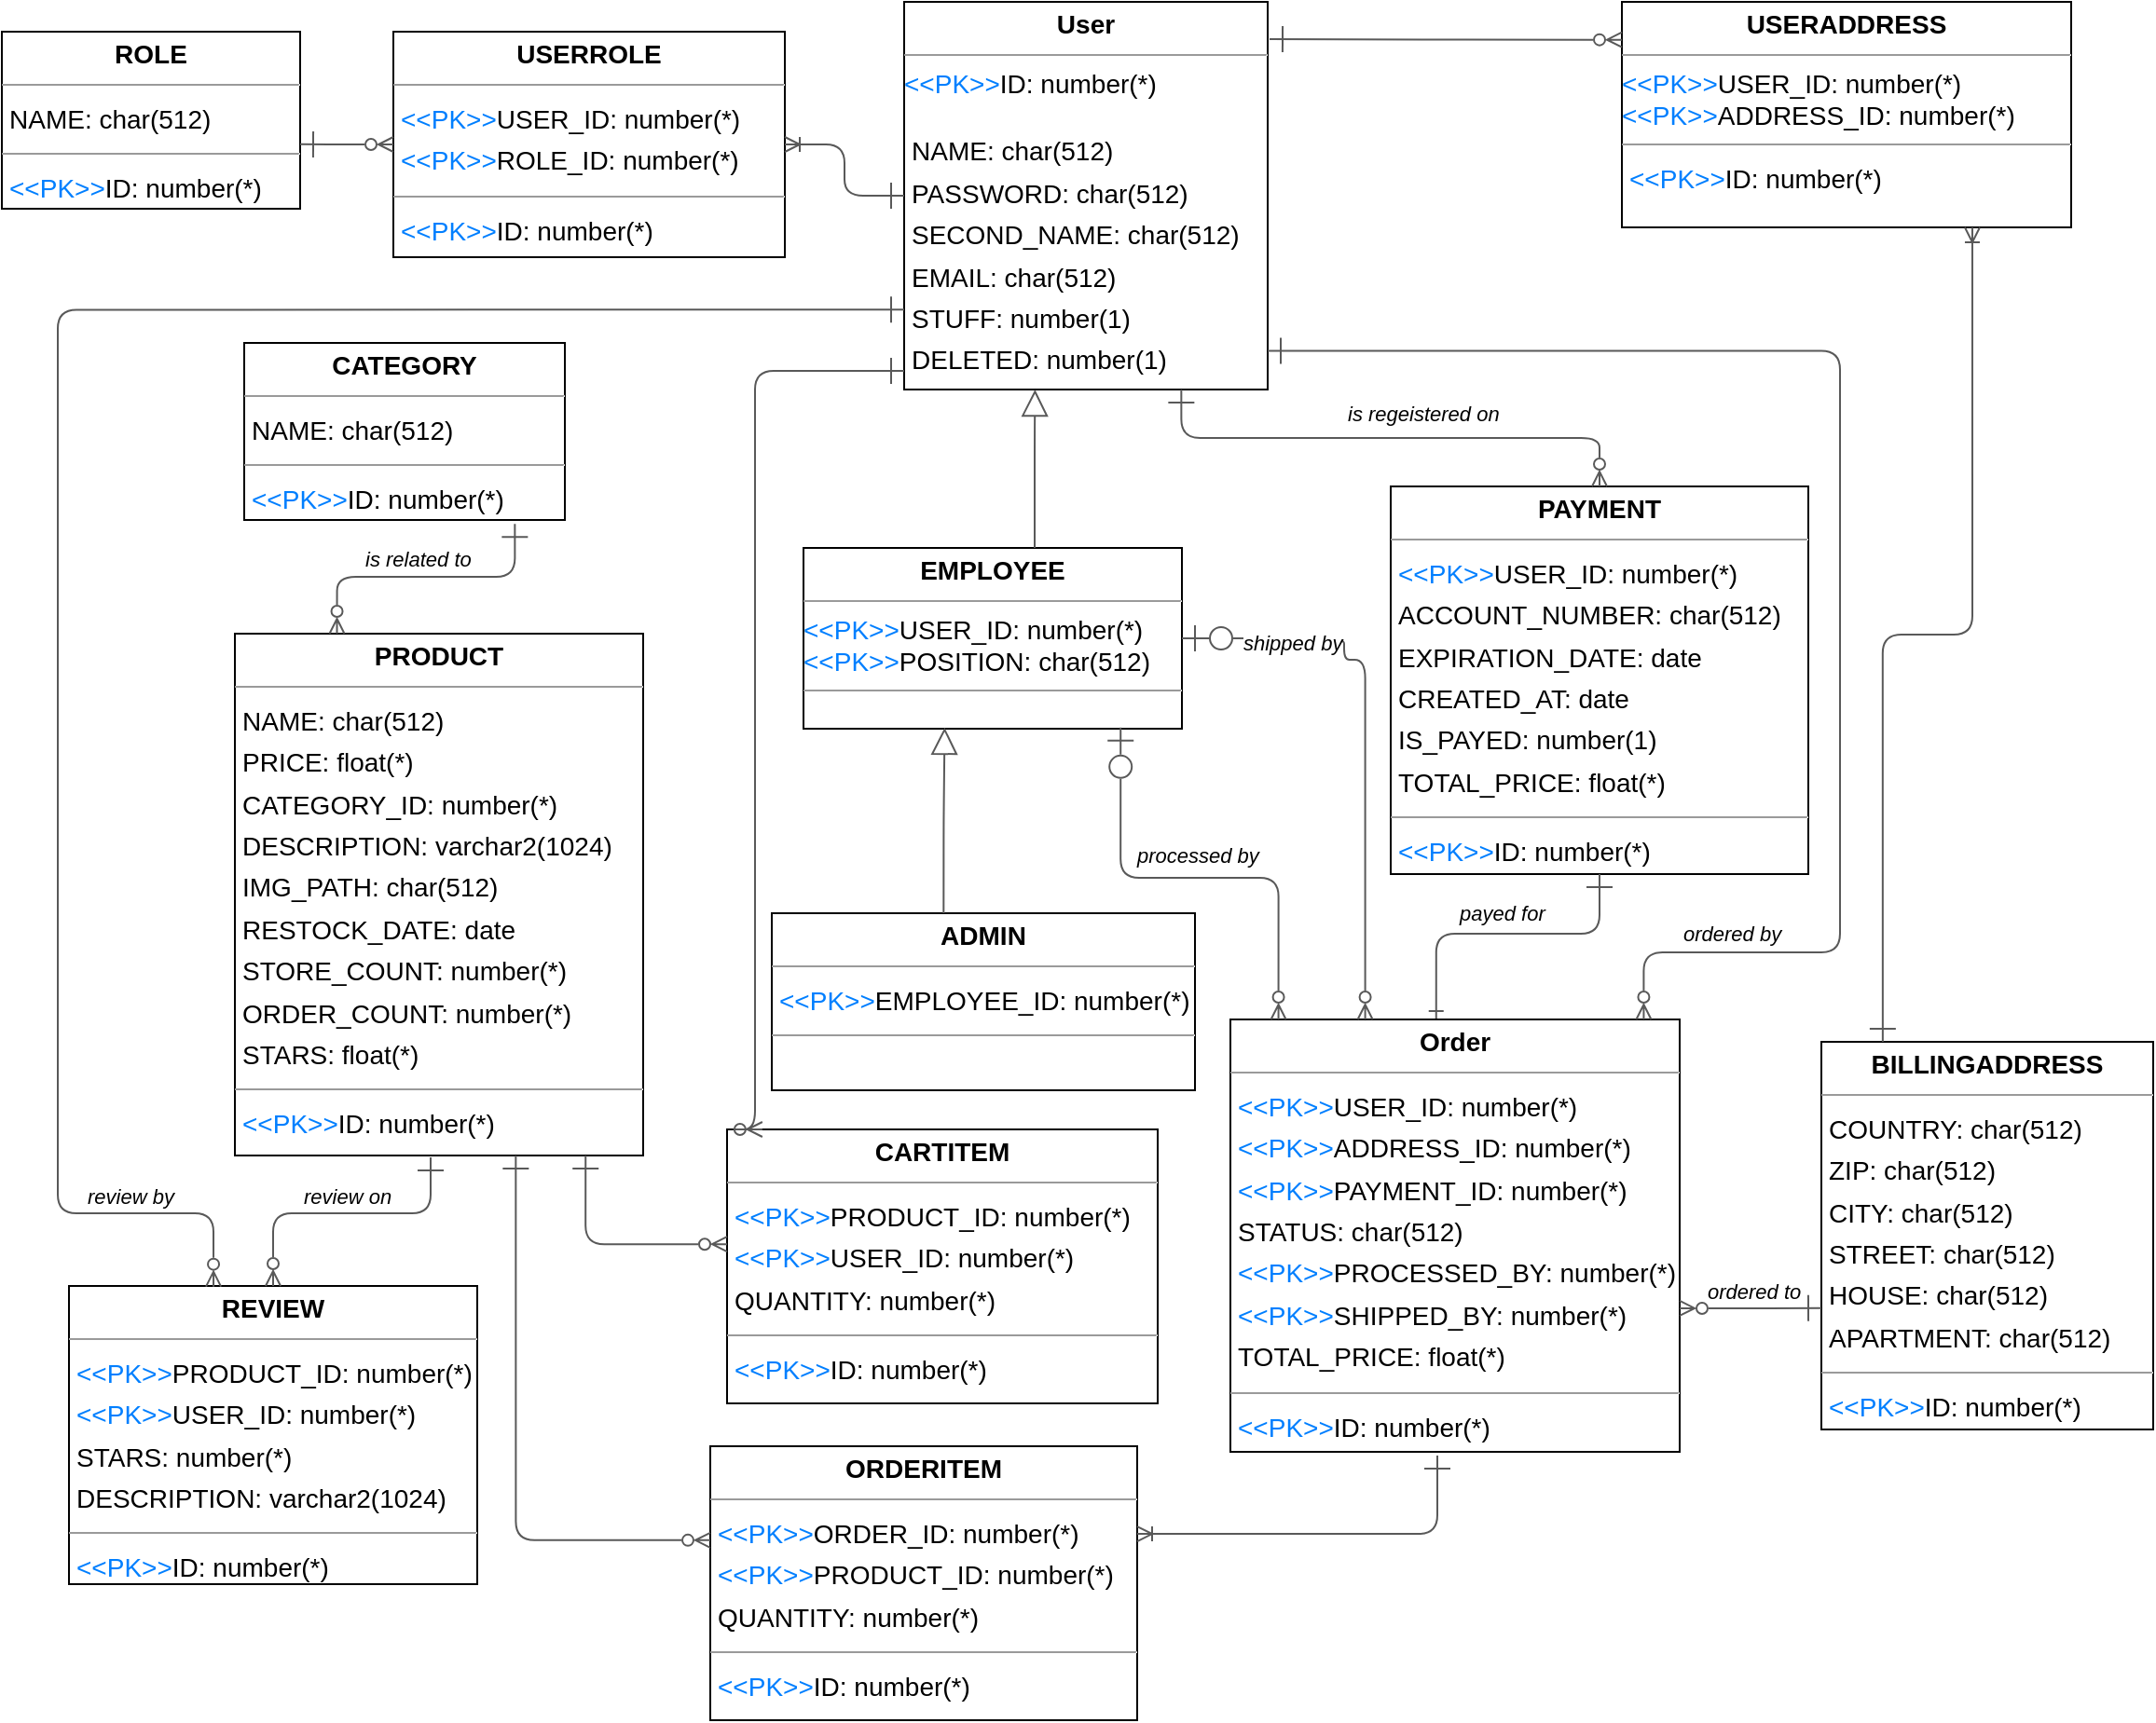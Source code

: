 <mxfile version="21.0.2" type="device"><diagram id="QZolwtKAKoOrMU2roFA9" name="Page-1"><mxGraphModel dx="1683" dy="1155" grid="1" gridSize="10" guides="1" tooltips="1" connect="1" arrows="1" fold="1" page="0" pageScale="1" pageWidth="850" pageHeight="1100" background="none" math="0" shadow="0"><root><mxCell id="0"/><mxCell id="1" parent="0"/><mxCell id="node0" value="&lt;p style=&quot;margin:0px;margin-top:4px;text-align:center;&quot;&gt;&lt;b&gt;ADMIN&lt;/b&gt;&lt;/p&gt;&lt;hr size=&quot;1&quot;&gt;&lt;p style=&quot;margin:0 0 0 4px;line-height:1.6;&quot;&gt;&lt;font color=&quot;#007fff&quot;&gt;&amp;lt;&amp;lt;PK&amp;gt;&amp;gt;&lt;/font&gt;EMPLOYEE_ID: number(*)&lt;/p&gt;&lt;hr size=&quot;1&quot;&gt;&lt;p style=&quot;margin:0 0 0 4px;line-height:1.6;&quot;&gt;&lt;br&gt;&lt;/p&gt;" style="verticalAlign=top;align=left;overflow=fill;fontSize=14;fontFamily=Helvetica;html=1;rounded=0;shadow=0;comic=0;labelBackgroundColor=none;strokeWidth=1;" parent="1" vertex="1"><mxGeometry x="403" y="349" width="227" height="95" as="geometry"/></mxCell><mxCell id="node12" value="&lt;p style=&quot;margin:0px;margin-top:4px;text-align:center;&quot;&gt;&lt;b&gt;BILLINGADDRESS&lt;/b&gt;&lt;/p&gt;&lt;hr size=&quot;1&quot;&gt;&lt;p style=&quot;margin:0 0 0 4px;line-height:1.6;&quot;&gt; COUNTRY: char(512)&lt;br&gt; ZIP: char(512)&lt;br&gt; CITY: char(512)&lt;br&gt; STREET: char(512)&lt;br&gt; HOUSE: char(512)&lt;br&gt; APARTMENT: char(512)&lt;/p&gt;&lt;hr size=&quot;1&quot;&gt;&lt;p style=&quot;margin:0 0 0 4px;line-height:1.6;&quot;&gt;&lt;font color=&quot;#007fff&quot;&gt;&amp;lt;&amp;lt;PK&amp;gt;&amp;gt;&lt;/font&gt;ID: number(*)&lt;/p&gt;" style="verticalAlign=top;align=left;overflow=fill;fontSize=14;fontFamily=Helvetica;html=1;rounded=0;shadow=0;comic=0;labelBackgroundColor=none;strokeWidth=1;" parent="1" vertex="1"><mxGeometry x="966" y="418" width="178" height="208" as="geometry"/></mxCell><mxCell id="node13" value="&lt;p style=&quot;margin:0px;margin-top:4px;text-align:center;&quot;&gt;&lt;b&gt;CARTITEM&lt;/b&gt;&lt;/p&gt;&lt;hr size=&quot;1&quot;&gt;&lt;p style=&quot;margin:0 0 0 4px;line-height:1.6;&quot;&gt;&lt;font color=&quot;#007fff&quot;&gt;&amp;lt;&amp;lt;PK&amp;gt;&amp;gt;&lt;/font&gt;PRODUCT_ID: number(*)&lt;br&gt;&lt;font color=&quot;#007fff&quot;&gt;&amp;lt;&amp;lt;PK&amp;gt;&amp;gt;&lt;/font&gt;USER_ID: number(*)&lt;br&gt; QUANTITY: number(*)&lt;/p&gt;&lt;hr size=&quot;1&quot;&gt;&lt;p style=&quot;margin:0 0 0 4px;line-height:1.6;&quot;&gt;&lt;font color=&quot;#007fff&quot;&gt;&amp;lt;&amp;lt;PK&amp;gt;&amp;gt;&lt;/font&gt;ID: number(*)&lt;/p&gt;" style="verticalAlign=top;align=left;overflow=fill;fontSize=14;fontFamily=Helvetica;html=1;rounded=0;shadow=0;comic=0;labelBackgroundColor=none;strokeWidth=1;" parent="1" vertex="1"><mxGeometry x="379" y="465" width="231" height="147" as="geometry"/></mxCell><mxCell id="node7" value="&lt;p style=&quot;margin:0px;margin-top:4px;text-align:center;&quot;&gt;&lt;b&gt;CATEGORY&lt;/b&gt;&lt;/p&gt;&lt;hr size=&quot;1&quot;&gt;&lt;p style=&quot;margin:0 0 0 4px;line-height:1.6;&quot;&gt; NAME: char(512)&lt;/p&gt;&lt;hr size=&quot;1&quot;&gt;&lt;p style=&quot;margin:0 0 0 4px;line-height:1.6;&quot;&gt;&lt;font color=&quot;#007fff&quot;&gt;&amp;lt;&amp;lt;PK&amp;gt;&amp;gt;&lt;/font&gt;ID: number(*)&lt;/p&gt;" style="verticalAlign=top;align=left;overflow=fill;fontSize=14;fontFamily=Helvetica;html=1;rounded=0;shadow=0;comic=0;labelBackgroundColor=none;strokeWidth=1;" parent="1" vertex="1"><mxGeometry x="120" y="43" width="172" height="95" as="geometry"/></mxCell><mxCell id="node8" value="&lt;p style=&quot;margin:0px;margin-top:4px;text-align:center;&quot;&gt;&lt;b&gt;EMPLOYEE&lt;/b&gt;&lt;/p&gt;&lt;hr size=&quot;1&quot;&gt;&lt;font color=&quot;#007fff&quot;&gt;&amp;lt;&amp;lt;PK&amp;gt;&amp;gt;&lt;/font&gt;&lt;span style=&quot;background-color: initial;&quot;&gt;USER_ID: number(*)&lt;/span&gt;&lt;br&gt;&lt;font color=&quot;#007fff&quot;&gt;&amp;lt;&amp;lt;PK&amp;gt;&amp;gt;&lt;/font&gt;&lt;span style=&quot;background-color: initial;&quot;&gt;POSITION: char(512)&lt;/span&gt;&lt;br&gt;&lt;hr size=&quot;1&quot;&gt;" style="verticalAlign=top;align=left;overflow=fill;fontSize=14;fontFamily=Helvetica;html=1;rounded=0;shadow=0;comic=0;labelBackgroundColor=none;strokeWidth=1;" parent="1" vertex="1"><mxGeometry x="420" y="153" width="203" height="97" as="geometry"/></mxCell><mxCell id="node1" value="&lt;p style=&quot;margin:0px;margin-top:4px;text-align:center;&quot;&gt;&lt;b&gt;ORDERITEM&lt;/b&gt;&lt;/p&gt;&lt;hr size=&quot;1&quot;&gt;&lt;p style=&quot;margin:0 0 0 4px;line-height:1.6;&quot;&gt;&lt;font color=&quot;#007fff&quot;&gt;&amp;lt;&amp;lt;PK&amp;gt;&amp;gt;&lt;/font&gt;ORDER_ID: number(*)&lt;br&gt;&lt;font color=&quot;#007fff&quot;&gt;&amp;lt;&amp;lt;PK&amp;gt;&amp;gt;&lt;/font&gt;PRODUCT_ID: number(*)&lt;br&gt; QUANTITY: number(*)&lt;/p&gt;&lt;hr size=&quot;1&quot;&gt;&lt;p style=&quot;margin:0 0 0 4px;line-height:1.6;&quot;&gt;&lt;font color=&quot;#007fff&quot;&gt;&amp;lt;&amp;lt;PK&amp;gt;&amp;gt;&lt;/font&gt;ID: number(*)&lt;/p&gt;" style="verticalAlign=top;align=left;overflow=fill;fontSize=14;fontFamily=Helvetica;html=1;rounded=0;shadow=0;comic=0;labelBackgroundColor=none;strokeWidth=1;" parent="1" vertex="1"><mxGeometry x="370" y="635" width="229" height="147" as="geometry"/></mxCell><mxCell id="node6" value="&lt;p style=&quot;margin:0px;margin-top:4px;text-align:center;&quot;&gt;&lt;b&gt;Order&lt;/b&gt;&lt;/p&gt;&lt;hr size=&quot;1&quot;&gt;&lt;p style=&quot;margin:0 0 0 4px;line-height:1.6;&quot;&gt;&lt;font color=&quot;#007fff&quot;&gt;&amp;lt;&amp;lt;PK&amp;gt;&amp;gt;&lt;/font&gt;USER_ID: number(*)&lt;br&gt;&lt;font color=&quot;#007fff&quot;&gt;&amp;lt;&amp;lt;PK&amp;gt;&amp;gt;&lt;/font&gt;ADDRESS_ID: number(*)&lt;br&gt;&lt;font color=&quot;#007fff&quot;&gt;&amp;lt;&amp;lt;PK&amp;gt;&amp;gt;&lt;/font&gt;PAYMENT_ID: number(*)&lt;br&gt; STATUS: char(512)&lt;br&gt;&lt;font color=&quot;#007fff&quot;&gt;&amp;lt;&amp;lt;PK&amp;gt;&amp;gt;&lt;/font&gt;PROCESSED_BY: number(*)&lt;br&gt;&lt;font color=&quot;#007fff&quot;&gt;&amp;lt;&amp;lt;PK&amp;gt;&amp;gt;&lt;/font&gt;SHIPPED_BY: number(*)&lt;br&gt; TOTAL_PRICE: float(*)&lt;/p&gt;&lt;hr size=&quot;1&quot;&gt;&lt;p style=&quot;margin:0 0 0 4px;line-height:1.6;&quot;&gt;&lt;font color=&quot;#007fff&quot;&gt;&amp;lt;&amp;lt;PK&amp;gt;&amp;gt;&lt;/font&gt;ID: number(*)&lt;/p&gt;" style="verticalAlign=top;align=left;overflow=fill;fontSize=14;fontFamily=Helvetica;html=1;rounded=0;shadow=0;comic=0;labelBackgroundColor=none;strokeWidth=1;" parent="1" vertex="1"><mxGeometry x="649" y="406" width="241" height="232" as="geometry"/></mxCell><mxCell id="node4" value="&lt;p style=&quot;margin:0px;margin-top:4px;text-align:center;&quot;&gt;&lt;b&gt;PAYMENT&lt;/b&gt;&lt;/p&gt;&lt;hr size=&quot;1&quot;&gt;&lt;p style=&quot;margin:0 0 0 4px;line-height:1.6;&quot;&gt;&lt;font color=&quot;#007fff&quot;&gt;&amp;lt;&amp;lt;PK&amp;gt;&amp;gt;&lt;/font&gt;USER_ID: number(*)&lt;br&gt; ACCOUNT_NUMBER: char(512)&lt;br&gt; EXPIRATION_DATE: date&lt;br&gt; CREATED_AT: date&lt;br&gt; IS_PAYED: number(1)&lt;br&gt; TOTAL_PRICE: float(*)&lt;/p&gt;&lt;hr size=&quot;1&quot;&gt;&lt;p style=&quot;margin:0 0 0 4px;line-height:1.6;&quot;&gt;&lt;font color=&quot;#007fff&quot;&gt;&amp;lt;&amp;lt;PK&amp;gt;&amp;gt;&lt;/font&gt;ID: number(*)&lt;/p&gt;" style="verticalAlign=top;align=left;overflow=fill;fontSize=14;fontFamily=Helvetica;html=1;rounded=0;shadow=0;comic=0;labelBackgroundColor=none;strokeWidth=1;" parent="1" vertex="1"><mxGeometry x="735" y="120" width="224" height="208" as="geometry"/></mxCell><mxCell id="node10" value="&lt;p style=&quot;margin:0px;margin-top:4px;text-align:center;&quot;&gt;&lt;b&gt;PRODUCT&lt;/b&gt;&lt;/p&gt;&lt;hr size=&quot;1&quot;&gt;&lt;p style=&quot;margin:0 0 0 4px;line-height:1.6;&quot;&gt; NAME: char(512)&lt;br&gt; PRICE: float(*)&lt;br&gt; CATEGORY_ID: number(*)&lt;br&gt; DESCRIPTION: varchar2(1024)&lt;br&gt; IMG_PATH: char(512)&lt;br&gt; RESTOCK_DATE: date&lt;br&gt; STORE_COUNT: number(*)&lt;br&gt; ORDER_COUNT: number(*)&lt;br&gt; STARS: float(*)&lt;/p&gt;&lt;hr size=&quot;1&quot;&gt;&lt;p style=&quot;margin:0 0 0 4px;line-height:1.6;&quot;&gt;&lt;font color=&quot;#007fff&quot;&gt;&amp;lt;&amp;lt;PK&amp;gt;&amp;gt;&lt;/font&gt;ID: number(*)&lt;/p&gt;" style="verticalAlign=top;align=left;overflow=fill;fontSize=14;fontFamily=Helvetica;html=1;rounded=0;shadow=0;comic=0;labelBackgroundColor=none;strokeWidth=1;" parent="1" vertex="1"><mxGeometry x="115" y="199" width="219" height="280" as="geometry"/></mxCell><mxCell id="node11" value="&lt;p style=&quot;margin:0px;margin-top:4px;text-align:center;&quot;&gt;&lt;b&gt;REVIEW&lt;/b&gt;&lt;/p&gt;&lt;hr size=&quot;1&quot;&gt;&lt;p style=&quot;margin:0 0 0 4px;line-height:1.6;&quot;&gt;&lt;font color=&quot;#007fff&quot;&gt;&amp;lt;&amp;lt;PK&amp;gt;&amp;gt;&lt;/font&gt;PRODUCT_ID: number(*)&lt;br&gt;&lt;font color=&quot;#007fff&quot;&gt;&amp;lt;&amp;lt;PK&amp;gt;&amp;gt;&lt;/font&gt;USER_ID: number(*)&lt;br&gt; STARS: number(*)&lt;br&gt; DESCRIPTION: varchar2(1024)&lt;/p&gt;&lt;hr size=&quot;1&quot;&gt;&lt;p style=&quot;margin:0 0 0 4px;line-height:1.6;&quot;&gt;&lt;font color=&quot;#007fff&quot;&gt;&amp;lt;&amp;lt;PK&amp;gt;&amp;gt;&lt;/font&gt;ID: number(*)&lt;/p&gt;" style="verticalAlign=top;align=left;overflow=fill;fontSize=14;fontFamily=Helvetica;html=1;rounded=0;shadow=0;comic=0;labelBackgroundColor=none;strokeWidth=1;" parent="1" vertex="1"><mxGeometry x="26" y="549" width="219" height="160" as="geometry"/></mxCell><mxCell id="node9" value="&lt;p style=&quot;margin:0px;margin-top:4px;text-align:center;&quot;&gt;&lt;b&gt;ROLE&lt;/b&gt;&lt;/p&gt;&lt;hr size=&quot;1&quot;&gt;&lt;p style=&quot;margin:0 0 0 4px;line-height:1.6;&quot;&gt; NAME: char(512)&lt;/p&gt;&lt;hr size=&quot;1&quot;&gt;&lt;p style=&quot;margin:0 0 0 4px;line-height:1.6;&quot;&gt;&lt;font color=&quot;#007fff&quot;&gt;&amp;lt;&amp;lt;PK&amp;gt;&amp;gt;&lt;/font&gt;ID: number(*)&lt;/p&gt;" style="verticalAlign=top;align=left;overflow=fill;fontSize=14;fontFamily=Helvetica;html=1;rounded=0;shadow=0;comic=0;labelBackgroundColor=none;strokeWidth=1;" parent="1" vertex="1"><mxGeometry x="-10" y="-124" width="160" height="95" as="geometry"/></mxCell><mxCell id="node3" value="&lt;p style=&quot;margin:0px;margin-top:4px;text-align:center;&quot;&gt;&lt;b&gt;USERADDRESS&lt;/b&gt;&lt;/p&gt;&lt;hr size=&quot;1&quot;&gt;&lt;font color=&quot;#007fff&quot;&gt;&amp;lt;&amp;lt;PK&amp;gt;&amp;gt;&lt;/font&gt;&lt;span style=&quot;background-color: initial;&quot;&gt;USER_ID: number(*)&lt;br&gt;&lt;/span&gt;&lt;span style=&quot;background-color: initial;&quot;&gt;&lt;font color=&quot;#007fff&quot;&gt;&amp;lt;&amp;lt;PK&amp;gt;&amp;gt;&lt;/font&gt;&lt;/span&gt;&lt;span style=&quot;background-color: initial;&quot;&gt;ADDRESS_ID: number(*)&lt;/span&gt;&lt;span style=&quot;background-color: initial;&quot;&gt;&lt;br&gt;&lt;/span&gt;&lt;hr size=&quot;1&quot;&gt;&lt;p style=&quot;margin:0 0 0 4px;line-height:1.6;&quot;&gt;&lt;font color=&quot;#007fff&quot;&gt;&amp;lt;&amp;lt;PK&amp;gt;&amp;gt;&lt;/font&gt;ID: number(*)&lt;/p&gt;" style="verticalAlign=top;align=left;overflow=fill;fontSize=14;fontFamily=Helvetica;html=1;rounded=0;shadow=0;comic=0;labelBackgroundColor=none;strokeWidth=1;" parent="1" vertex="1"><mxGeometry x="859" y="-140" width="241" height="121" as="geometry"/></mxCell><mxCell id="node2" value="&lt;p style=&quot;margin:0px;margin-top:4px;text-align:center;&quot;&gt;&lt;b&gt;USERROLE&lt;/b&gt;&lt;/p&gt;&lt;hr size=&quot;1&quot;&gt;&lt;p style=&quot;margin:0 0 0 4px;line-height:1.6;&quot;&gt;&lt;font color=&quot;#007fff&quot;&gt;&amp;lt;&amp;lt;PK&amp;gt;&amp;gt;&lt;/font&gt;USER_ID: number(*)&lt;br&gt;&lt;font color=&quot;#007fff&quot;&gt;&amp;lt;&amp;lt;PK&amp;gt;&amp;gt;&lt;/font&gt;ROLE_ID: number(*)&lt;/p&gt;&lt;hr size=&quot;1&quot;&gt;&lt;p style=&quot;margin:0 0 0 4px;line-height:1.6;&quot;&gt;&lt;font color=&quot;#007fff&quot;&gt;&amp;lt;&amp;lt;PK&amp;gt;&amp;gt;&lt;/font&gt;ID: number(*)&lt;/p&gt;" style="verticalAlign=top;align=left;overflow=fill;fontSize=14;fontFamily=Helvetica;html=1;rounded=0;shadow=0;comic=0;labelBackgroundColor=none;strokeWidth=1;" parent="1" vertex="1"><mxGeometry x="200" y="-124" width="210" height="121" as="geometry"/></mxCell><mxCell id="node5" value="&lt;p style=&quot;margin:0px;margin-top:4px;text-align:center;&quot;&gt;&lt;b&gt;User&lt;/b&gt;&lt;/p&gt;&lt;hr size=&quot;1&quot;&gt;&lt;font style=&quot;border-color: var(--border-color);&quot; color=&quot;#007fff&quot;&gt;&amp;lt;&amp;lt;PK&amp;gt;&amp;gt;&lt;/font&gt;ID: number(*)&lt;br&gt;&lt;br&gt;&lt;p style=&quot;margin:0 0 0 4px;line-height:1.6;&quot;&gt;NAME: char(512)&lt;br&gt; PASSWORD: char(512)&lt;br&gt; SECOND_NAME: char(512)&lt;br&gt; EMAIL: char(512)&lt;br&gt; STUFF: number(1)&lt;br&gt; DELETED: number(1)&lt;/p&gt;&lt;p style=&quot;margin:0 0 0 4px;line-height:1.6;&quot;&gt;&lt;br&gt;&lt;/p&gt;" style="verticalAlign=top;align=left;overflow=fill;fontSize=14;fontFamily=Helvetica;html=1;rounded=0;shadow=0;comic=0;labelBackgroundColor=none;strokeWidth=1;" parent="1" vertex="1"><mxGeometry x="474" y="-140" width="195" height="208" as="geometry"/></mxCell><mxCell id="edge4" value="" style="html=1;rounded=1;edgeStyle=orthogonalEdgeStyle;dashed=0;startArrow=none;endArrow=block;endSize=12;strokeColor=#595959;exitX=0.406;exitY=0.000;exitDx=0;exitDy=0;entryX=0.373;entryY=0.994;entryDx=0;entryDy=0;endFill=0;entryPerimeter=0;" parent="1" source="node0" target="node8" edge="1"><mxGeometry width="50" height="50" relative="1" as="geometry"><Array as="points"/></mxGeometry></mxCell><mxCell id="edge14" value="" style="html=1;rounded=1;edgeStyle=orthogonalEdgeStyle;dashed=0;startArrow=ERzeroToMany;endArrow=ERone;endSize=12;strokeColor=#595959;exitX=0.000;exitY=0.419;exitDx=0;exitDy=0;entryX=0.859;entryY=1.000;entryDx=0;entryDy=0;endFill=0;startFill=0;" parent="1" source="node13" target="node10" edge="1"><mxGeometry width="50" height="50" relative="1" as="geometry"><Array as="points"><mxPoint x="303" y="527"/></Array></mxGeometry></mxCell><mxCell id="edge17" value="" style="html=1;rounded=1;edgeStyle=orthogonalEdgeStyle;dashed=0;startArrow=ERzeroToMany;endArrow=ERone;endSize=12;strokeColor=#595959;exitX=0.082;exitY=0.000;exitDx=0;exitDy=0;entryX=0.000;entryY=0.952;entryDx=0;entryDy=0;endFill=0;startFill=0;" parent="1" source="node13" target="node5" edge="1"><mxGeometry width="50" height="50" relative="1" as="geometry"><Array as="points"><mxPoint x="394" y="58"/></Array></mxGeometry></mxCell><mxCell id="edge7" value="" style="html=1;rounded=1;edgeStyle=orthogonalEdgeStyle;dashed=0;startArrow=none;endArrow=block;endSize=12;strokeColor=#595959;entryX=0.360;entryY=1.000;entryDx=0;entryDy=0;endFill=0;" parent="1" target="node5" edge="1"><mxGeometry width="50" height="50" relative="1" as="geometry"><Array as="points"><mxPoint x="544" y="94"/><mxPoint x="545" y="94"/></Array><mxPoint x="544" y="153" as="sourcePoint"/></mxGeometry></mxCell><mxCell id="edge5" value="" style="html=1;rounded=1;edgeStyle=orthogonalEdgeStyle;dashed=0;startArrow=ERoneToMany;endArrow=ERone;endSize=12;strokeColor=#595959;exitX=1.000;exitY=0.320;exitDx=0;exitDy=0;endFill=0;startFill=0;" parent="1" source="node1" edge="1"><mxGeometry width="50" height="50" relative="1" as="geometry"><Array as="points"><mxPoint x="760" y="682"/></Array><mxPoint x="760" y="640" as="targetPoint"/></mxGeometry></mxCell><mxCell id="edge18" value="" style="html=1;rounded=1;edgeStyle=orthogonalEdgeStyle;dashed=0;startArrow=ERzeroToMany;endArrow=ERone;endSize=12;strokeColor=#595959;exitX=0.000;exitY=0.343;exitDx=0;exitDy=0;entryX=0.688;entryY=1.000;entryDx=0;entryDy=0;endFill=0;startFill=0;" parent="1" source="node1" target="node10" edge="1"><mxGeometry width="50" height="50" relative="1" as="geometry"><Array as="points"><mxPoint x="266" y="685"/></Array></mxGeometry></mxCell><mxCell id="edge3" value="" style="html=1;rounded=1;edgeStyle=orthogonalEdgeStyle;dashed=0;startArrow=ERzeroToMany;endArrow=ERone;endSize=12;strokeColor=#595959;exitX=1.000;exitY=0.668;exitDx=0;exitDy=0;entryX=0.000;entryY=0.687;entryDx=0;entryDy=0;endFill=0;startFill=0;" parent="1" source="node6" target="node12" edge="1"><mxGeometry width="50" height="50" relative="1" as="geometry"><Array as="points"/></mxGeometry></mxCell><mxCell id="label20" value="ordered to" style="edgeLabel;resizable=0;html=1;align=left;verticalAlign=top;strokeColor=default;fontStyle=2" parent="edge3" vertex="1" connectable="0"><mxGeometry x="903" y="538.5" as="geometry"/></mxCell><mxCell id="edge0" value="" style="html=1;rounded=1;edgeStyle=orthogonalEdgeStyle;dashed=0;startArrow=ERzeroToMany;endArrow=ERzeroToOne;endSize=12;strokeColor=#595959;exitX=0.107;exitY=0.000;exitDx=0;exitDy=0;endFill=0;startFill=0;entryX=0.838;entryY=0.994;entryDx=0;entryDy=0;entryPerimeter=0;" parent="1" source="node6" edge="1" target="node8"><mxGeometry width="50" height="50" relative="1" as="geometry"><Array as="points"><mxPoint x="675" y="330"/><mxPoint x="590" y="330"/></Array><mxPoint x="590" y="274" as="targetPoint"/></mxGeometry></mxCell><mxCell id="label2" value="&lt;i&gt;processed by&lt;/i&gt;" style="edgeLabel;resizable=0;html=1;align=left;verticalAlign=top;strokeColor=default;" parent="edge0" vertex="1" connectable="0"><mxGeometry x="597" y="305" as="geometry"/></mxCell><mxCell id="edge8" value="" style="html=1;rounded=1;edgeStyle=orthogonalEdgeStyle;dashed=0;startArrow=ERzeroToMany;endArrow=ERzeroToOne;endSize=12;strokeColor=#595959;exitX=0.300;exitY=0.000;exitDx=0;exitDy=0;entryX=1.000;entryY=0.500;entryDx=0;entryDy=0;startFill=0;endFill=0;" parent="1" source="node6" target="node8" edge="1"><mxGeometry width="50" height="50" relative="1" as="geometry"><Array as="points"><mxPoint x="721" y="213"/><mxPoint x="710" y="213"/></Array></mxGeometry></mxCell><mxCell id="label50" value="&lt;i&gt;shipped by&lt;/i&gt;" style="edgeLabel;resizable=0;html=1;align=left;verticalAlign=top;strokeColor=default;" parent="edge8" vertex="1" connectable="0"><mxGeometry x="654" y="191" as="geometry"/></mxCell><mxCell id="edge9" value="" style="html=1;rounded=1;edgeStyle=orthogonalEdgeStyle;dashed=0;startArrow=ERone;endArrow=ERone;endSize=12;strokeColor=#595959;entryX=0.500;entryY=1.000;entryDx=0;entryDy=0;endFill=0;startFill=0;exitX=0.458;exitY=-0.002;exitDx=0;exitDy=0;exitPerimeter=0;" parent="1" source="node6" target="node4" edge="1"><mxGeometry width="50" height="50" relative="1" as="geometry"><Array as="points"><mxPoint x="759" y="360"/><mxPoint x="847" y="360"/></Array><mxPoint x="750" y="406" as="sourcePoint"/></mxGeometry></mxCell><mxCell id="label56" value="&lt;i&gt;payed for&lt;/i&gt;" style="edgeLabel;resizable=0;html=1;align=left;verticalAlign=top;strokeColor=default;" parent="edge9" vertex="1" connectable="0"><mxGeometry x="770" y="336" as="geometry"/></mxCell><mxCell id="edge16" value="" style="html=1;rounded=1;edgeStyle=orthogonalEdgeStyle;dashed=0;startArrow=ERzeroToMany;endArrow=ERone;endSize=12;strokeColor=#595959;exitX=0.920;exitY=0.000;exitDx=0;exitDy=0;entryX=1.000;entryY=0.900;entryDx=0;entryDy=0;endFill=0;startFill=0;" parent="1" source="node6" target="node5" edge="1"><mxGeometry width="50" height="50" relative="1" as="geometry"><Array as="points"><mxPoint x="871" y="370"/><mxPoint x="976" y="370"/><mxPoint x="976" y="47"/></Array></mxGeometry></mxCell><mxCell id="label98" value="ordered by" style="edgeLabel;resizable=0;html=1;align=left;verticalAlign=top;strokeColor=default;fontStyle=2" parent="edge16" vertex="1" connectable="0"><mxGeometry x="890" y="347" as="geometry"/></mxCell><mxCell id="edge2" value="" style="html=1;rounded=1;edgeStyle=orthogonalEdgeStyle;dashed=0;startArrow=ERzeroToMany;endArrow=ERone;endSize=12;strokeColor=#595959;exitX=0.500;exitY=0.000;exitDx=0;exitDy=0;entryX=0.765;entryY=1.005;entryDx=0;entryDy=0;endFill=0;startFill=0;" parent="1" source="node4" target="node5" edge="1"><mxGeometry width="50" height="50" relative="1" as="geometry"><Array as="points"><mxPoint x="847" y="94"/><mxPoint x="623" y="94"/></Array></mxGeometry></mxCell><mxCell id="label14" value="&lt;i&gt;is regeistered on&lt;/i&gt;" style="edgeLabel;resizable=0;html=1;align=left;verticalAlign=top;strokeColor=default;" parent="edge2" vertex="1" connectable="0"><mxGeometry x="710" y="68" as="geometry"/></mxCell><mxCell id="edge13" value="" style="html=1;rounded=1;edgeStyle=orthogonalEdgeStyle;dashed=0;startArrow=ERzeroToMany;endArrow=ERone;endSize=12;strokeColor=#595959;exitX=0.25;exitY=0;exitDx=0;exitDy=0;entryX=0.844;entryY=1.022;entryDx=0;entryDy=0;endFill=0;startFill=0;entryPerimeter=0;" parent="1" source="node10" target="node7" edge="1"><mxGeometry width="50" height="50" relative="1" as="geometry"><Array as="points"/></mxGeometry></mxCell><mxCell id="label80" value="&lt;i&gt;is related to&lt;/i&gt;" style="edgeLabel;resizable=0;html=1;align=left;verticalAlign=top;strokeColor=default;" parent="edge13" vertex="1" connectable="0"><mxGeometry x="183" y="146" as="geometry"/></mxCell><mxCell id="edge11" value="" style="html=1;rounded=1;edgeStyle=orthogonalEdgeStyle;dashed=0;startArrow=ERzeroToMany;endArrow=ERone;endSize=12;strokeColor=#595959;exitX=0.5;exitY=0;exitDx=0;exitDy=0;endFill=0;startFill=0;" parent="1" source="node11" edge="1"><mxGeometry width="50" height="50" relative="1" as="geometry"><Array as="points"><mxPoint x="136" y="510"/><mxPoint x="220" y="510"/></Array><mxPoint x="220" y="480" as="targetPoint"/></mxGeometry></mxCell><mxCell id="label68" value="&lt;i&gt;review on&lt;/i&gt;" style="edgeLabel;resizable=0;html=1;align=left;verticalAlign=top;strokeColor=default;" parent="edge11" vertex="1" connectable="0"><mxGeometry x="150" y="488" as="geometry"/></mxCell><mxCell id="edge10" value="" style="html=1;rounded=1;edgeStyle=orthogonalEdgeStyle;dashed=0;startArrow=ERzeroToMany;endArrow=ERone;endSize=12;strokeColor=#595959;exitX=0.354;exitY=0.002;exitDx=0;exitDy=0;entryX=0.000;entryY=0.794;entryDx=0;entryDy=0;endFill=0;startFill=0;exitPerimeter=0;" parent="1" source="node11" target="node5" edge="1"><mxGeometry width="50" height="50" relative="1" as="geometry"><Array as="points"><mxPoint x="103" y="510"/><mxPoint x="20" y="510"/><mxPoint x="20" y="25"/></Array></mxGeometry></mxCell><mxCell id="label62" value="&lt;i&gt;review by&lt;/i&gt;" style="edgeLabel;resizable=0;html=1;align=left;verticalAlign=top;strokeColor=default;" parent="edge10" vertex="1" connectable="0"><mxGeometry x="34" y="488" as="geometry"/></mxCell><mxCell id="edge15" value="" style="html=1;rounded=1;edgeStyle=orthogonalEdgeStyle;dashed=0;startArrow=ERoneToMany;endArrow=ERone;endSize=12;strokeColor=#595959;exitX=0.780;exitY=1.000;exitDx=0;exitDy=0;entryX=0.185;entryY=0.000;entryDx=0;entryDy=0;endFill=0;startFill=0;" parent="1" source="node3" target="node12" edge="1"><mxGeometry width="50" height="50" relative="1" as="geometry"><Array as="points"/></mxGeometry></mxCell><mxCell id="edge6" value="" style="html=1;rounded=1;edgeStyle=orthogonalEdgeStyle;dashed=0;startArrow=ERzeroToMany;endArrow=ERone;endSize=12;strokeColor=#595959;exitX=0.000;exitY=0.168;exitDx=0;exitDy=0;endFill=0;startFill=0;" parent="1" source="node3" edge="1"><mxGeometry width="50" height="50" relative="1" as="geometry"><Array as="points"/><mxPoint x="670" y="-120" as="targetPoint"/></mxGeometry></mxCell><mxCell id="edge12" value="" style="html=1;rounded=1;edgeStyle=orthogonalEdgeStyle;dashed=0;startArrow=ERzeroToMany;endArrow=ERone;endSize=12;strokeColor=#595959;exitX=0.000;exitY=0.500;exitDx=0;exitDy=0;entryX=1.000;entryY=0.636;entryDx=0;entryDy=0;endFill=0;startFill=0;" parent="1" source="node2" target="node9" edge="1"><mxGeometry width="50" height="50" relative="1" as="geometry"><Array as="points"/></mxGeometry></mxCell><mxCell id="edge1" value="" style="html=1;rounded=1;edgeStyle=orthogonalEdgeStyle;dashed=0;startArrow=ERoneToMany;endArrow=ERone;endSize=12;strokeColor=#595959;exitX=1.000;exitY=0.500;exitDx=0;exitDy=0;endFill=0;startFill=0;" parent="1" source="node2" target="node5" edge="1"><mxGeometry width="50" height="50" relative="1" as="geometry"><Array as="points"/><mxPoint x="470" y="-64" as="targetPoint"/></mxGeometry></mxCell></root></mxGraphModel></diagram></mxfile>